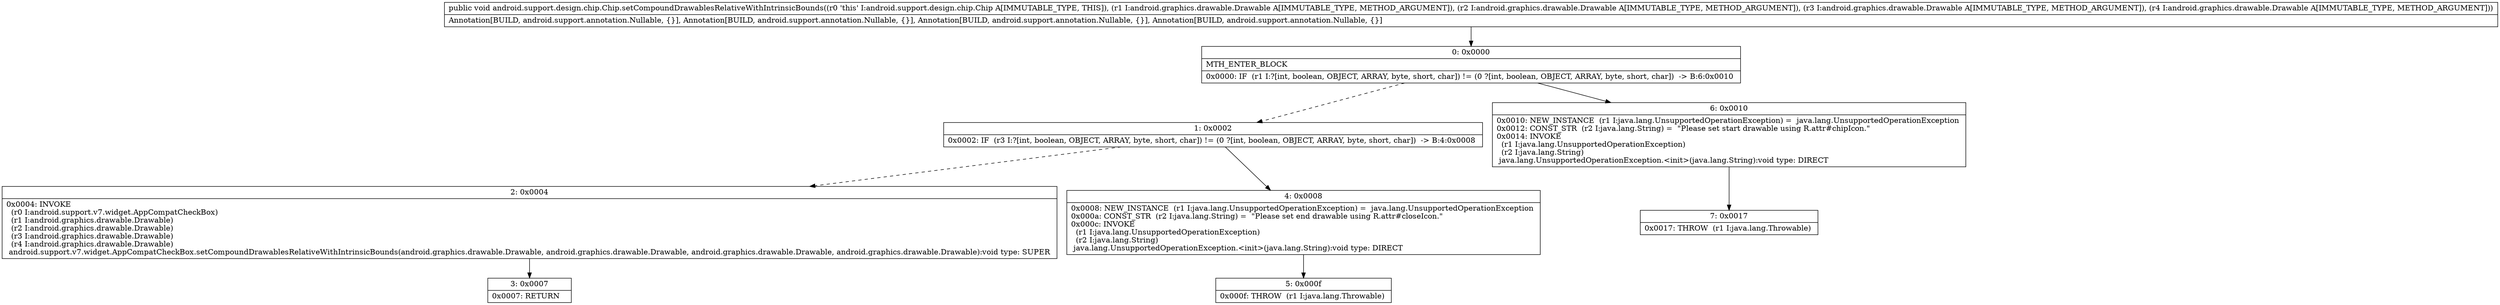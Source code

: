 digraph "CFG forandroid.support.design.chip.Chip.setCompoundDrawablesRelativeWithIntrinsicBounds(Landroid\/graphics\/drawable\/Drawable;Landroid\/graphics\/drawable\/Drawable;Landroid\/graphics\/drawable\/Drawable;Landroid\/graphics\/drawable\/Drawable;)V" {
Node_0 [shape=record,label="{0\:\ 0x0000|MTH_ENTER_BLOCK\l|0x0000: IF  (r1 I:?[int, boolean, OBJECT, ARRAY, byte, short, char]) != (0 ?[int, boolean, OBJECT, ARRAY, byte, short, char])  \-\> B:6:0x0010 \l}"];
Node_1 [shape=record,label="{1\:\ 0x0002|0x0002: IF  (r3 I:?[int, boolean, OBJECT, ARRAY, byte, short, char]) != (0 ?[int, boolean, OBJECT, ARRAY, byte, short, char])  \-\> B:4:0x0008 \l}"];
Node_2 [shape=record,label="{2\:\ 0x0004|0x0004: INVOKE  \l  (r0 I:android.support.v7.widget.AppCompatCheckBox)\l  (r1 I:android.graphics.drawable.Drawable)\l  (r2 I:android.graphics.drawable.Drawable)\l  (r3 I:android.graphics.drawable.Drawable)\l  (r4 I:android.graphics.drawable.Drawable)\l android.support.v7.widget.AppCompatCheckBox.setCompoundDrawablesRelativeWithIntrinsicBounds(android.graphics.drawable.Drawable, android.graphics.drawable.Drawable, android.graphics.drawable.Drawable, android.graphics.drawable.Drawable):void type: SUPER \l}"];
Node_3 [shape=record,label="{3\:\ 0x0007|0x0007: RETURN   \l}"];
Node_4 [shape=record,label="{4\:\ 0x0008|0x0008: NEW_INSTANCE  (r1 I:java.lang.UnsupportedOperationException) =  java.lang.UnsupportedOperationException \l0x000a: CONST_STR  (r2 I:java.lang.String) =  \"Please set end drawable using R.attr#closeIcon.\" \l0x000c: INVOKE  \l  (r1 I:java.lang.UnsupportedOperationException)\l  (r2 I:java.lang.String)\l java.lang.UnsupportedOperationException.\<init\>(java.lang.String):void type: DIRECT \l}"];
Node_5 [shape=record,label="{5\:\ 0x000f|0x000f: THROW  (r1 I:java.lang.Throwable) \l}"];
Node_6 [shape=record,label="{6\:\ 0x0010|0x0010: NEW_INSTANCE  (r1 I:java.lang.UnsupportedOperationException) =  java.lang.UnsupportedOperationException \l0x0012: CONST_STR  (r2 I:java.lang.String) =  \"Please set start drawable using R.attr#chipIcon.\" \l0x0014: INVOKE  \l  (r1 I:java.lang.UnsupportedOperationException)\l  (r2 I:java.lang.String)\l java.lang.UnsupportedOperationException.\<init\>(java.lang.String):void type: DIRECT \l}"];
Node_7 [shape=record,label="{7\:\ 0x0017|0x0017: THROW  (r1 I:java.lang.Throwable) \l}"];
MethodNode[shape=record,label="{public void android.support.design.chip.Chip.setCompoundDrawablesRelativeWithIntrinsicBounds((r0 'this' I:android.support.design.chip.Chip A[IMMUTABLE_TYPE, THIS]), (r1 I:android.graphics.drawable.Drawable A[IMMUTABLE_TYPE, METHOD_ARGUMENT]), (r2 I:android.graphics.drawable.Drawable A[IMMUTABLE_TYPE, METHOD_ARGUMENT]), (r3 I:android.graphics.drawable.Drawable A[IMMUTABLE_TYPE, METHOD_ARGUMENT]), (r4 I:android.graphics.drawable.Drawable A[IMMUTABLE_TYPE, METHOD_ARGUMENT]))  | Annotation[BUILD, android.support.annotation.Nullable, \{\}], Annotation[BUILD, android.support.annotation.Nullable, \{\}], Annotation[BUILD, android.support.annotation.Nullable, \{\}], Annotation[BUILD, android.support.annotation.Nullable, \{\}]\l}"];
MethodNode -> Node_0;
Node_0 -> Node_1[style=dashed];
Node_0 -> Node_6;
Node_1 -> Node_2[style=dashed];
Node_1 -> Node_4;
Node_2 -> Node_3;
Node_4 -> Node_5;
Node_6 -> Node_7;
}


